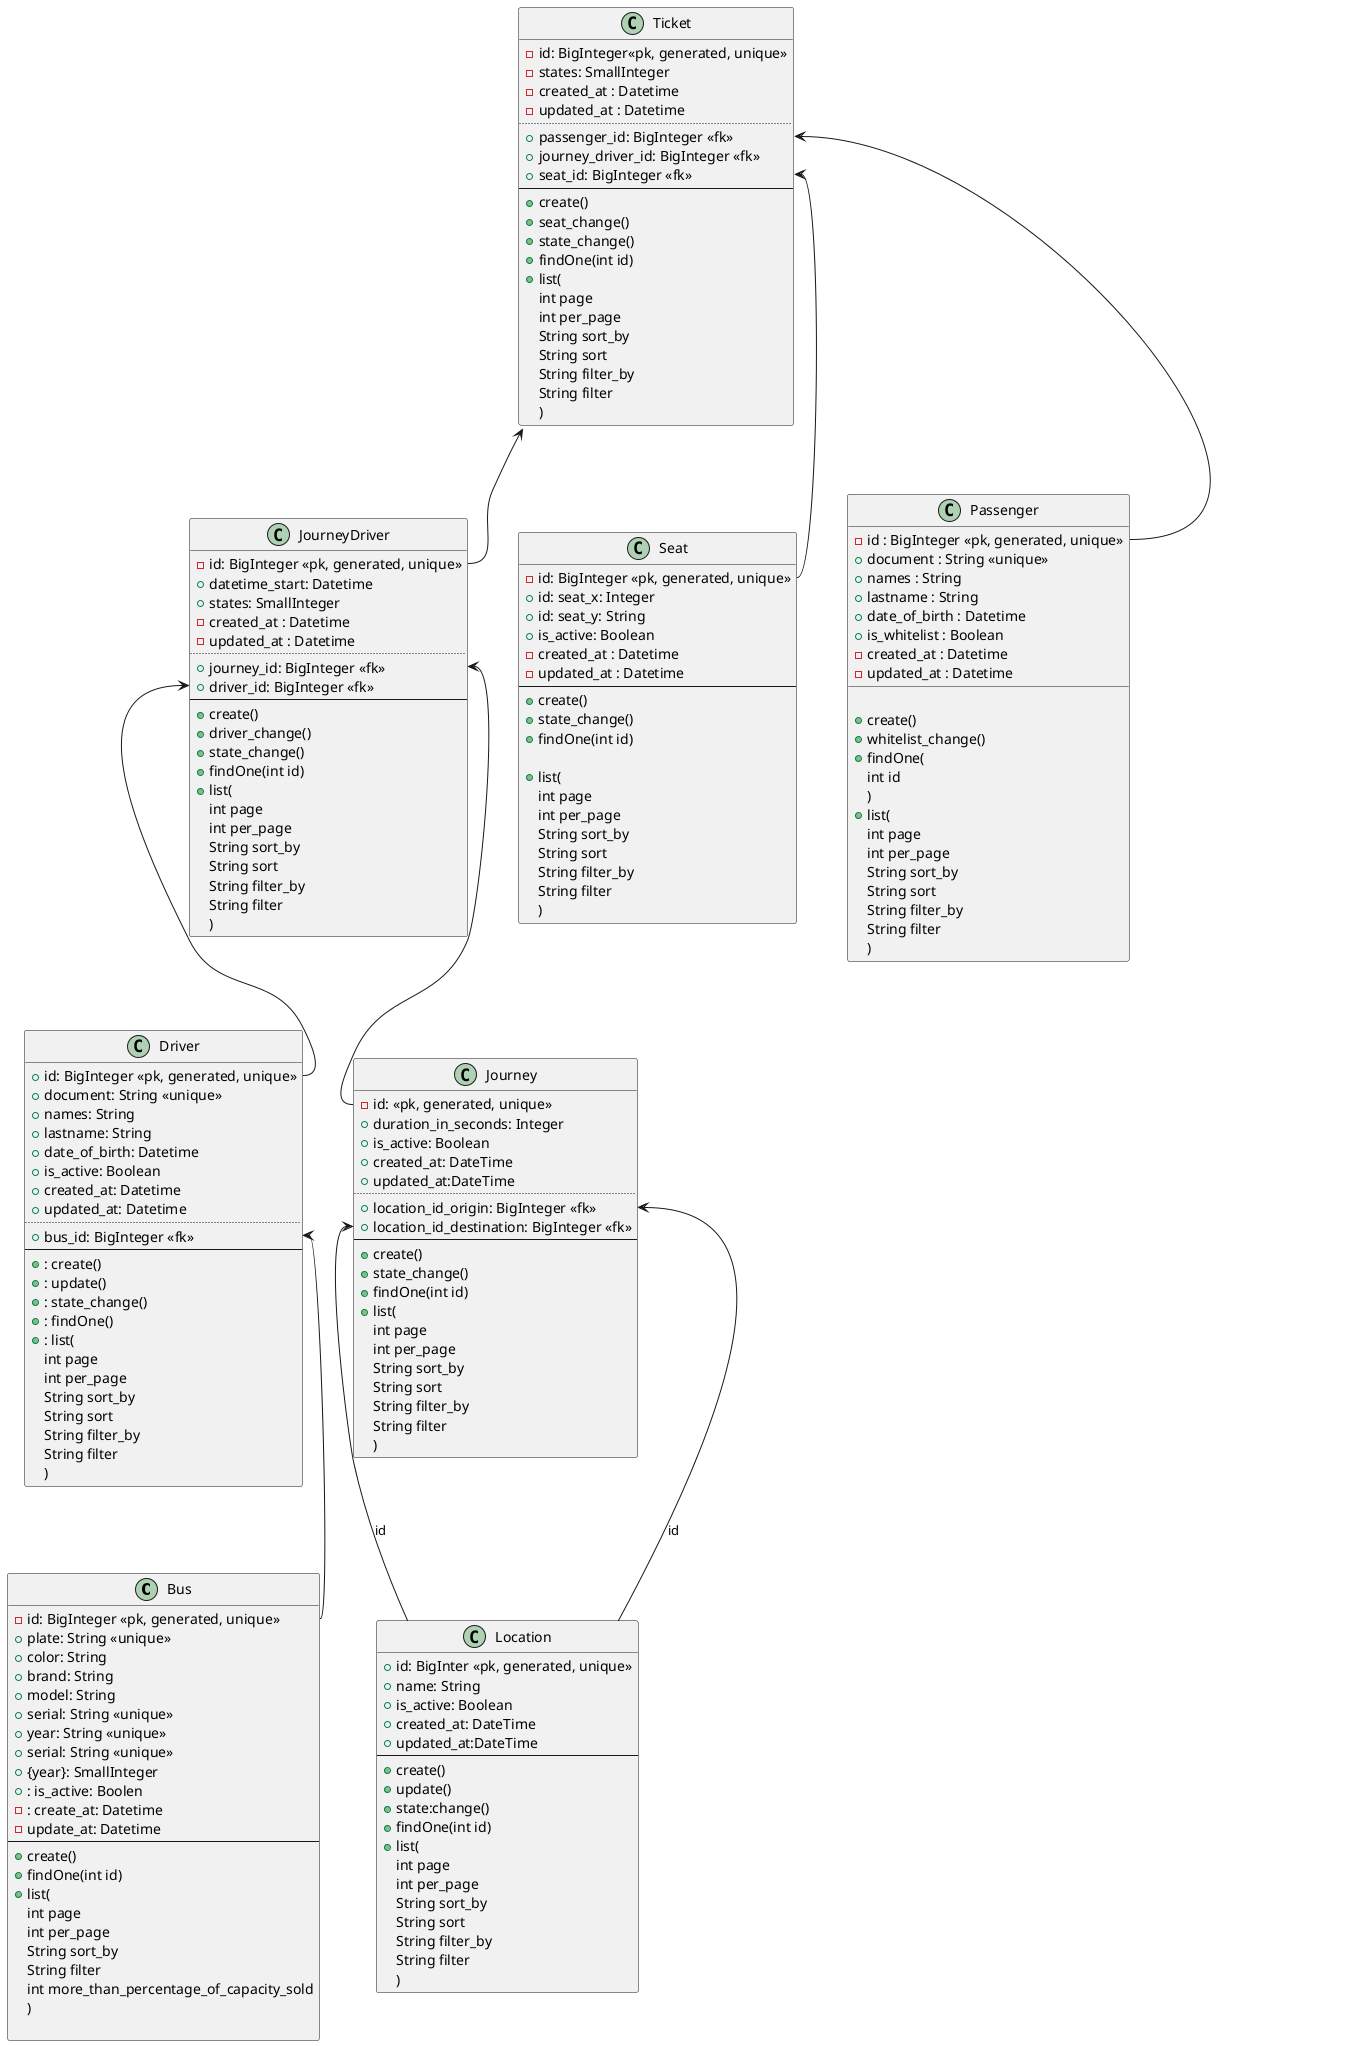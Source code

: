 @startuml agencia_viajes

class Bus {
    -{field} id: BigInteger << pk, generated, unique >>
    +{field} plate: String <<unique>>
    +{field} color: String
    +{field} brand: String
    +{field} model: String
    +{field} serial: String <<unique>>
    +{field} year: String <<unique>>
    +{field} serial: String <<unique>>
    +{year}: SmallInteger
    +{field}: is_active: Boolen
    -{field}: create_at: Datetime
    -{field} update_at: Datetime
    --
    + {method} create()
    + {method} findOne(int id)
    + {method} list(
    int page 
    int per_page
    String sort_by
    String filter
    int more_than_percentage_of_capacity_sold
    )

}

class Driver{
    +{field} id: BigInteger <<pk, generated, unique>>
    +{field} document: String <<unique>>
    +{field} names: String
    +{field} lastname: String
    +{field} date_of_birth: Datetime
    +{field} is_active: Boolean
    +{field} created_at: Datetime
    +{field} updated_at: Datetime
    ..
    +{field} bus_id: BigInteger <<fk>>
    --
    +{method}: create()
    +{method}: update()
    +{method}: state_change()
    +{method}: findOne()
    +{method}: list(
    int page 
    int per_page 
    String sort_by 
    String sort 
    String filter_by 
    String filter
    )
}

Driver::bus_id <-- Bus::id

class Passenger{
    -{field} id : BigInteger << pk, generated, unique >>
    +{field} document : String << unique >>
    +{field} names : String
    +{field} lastname : String
    +{field} date_of_birth : Datetime 
    +{field} is_whitelist : Boolean 
    -{field} created_at : Datetime 
    -{field} updated_at : Datetime 
    __

    +{method} create()
    +{method} whitelist_change()
    +{method} findOne(
        int id
    )
    +{method} list(
        int page
        int per_page
        String sort_by
        String sort
        String filter_by
        String filter
    )
}

class Location{
    +{field} id: BigInter <<pk, generated, unique>>
    +{field} name: String
    +{field} is_active: Boolean
    +{field} created_at: DateTime
    +{field} updated_at:DateTime
    --
    +{method} create()
    +{method} update()
    +{method} state:change()
    +{method} findOne(int id)
    +{method} list(
        int page
        int per_page
        String sort_by
        String sort
        String filter_by
        String filter
    )
}

class Journey{
    -{field} id: <<pk, generated, unique>>
    +{field} duration_in_seconds: Integer
    +{field} is_active: Boolean
    +{field} created_at: DateTime
    +{field} updated_at:DateTime
    ..
    +{field} location_id_origin: BigInteger <<fk>>
    +{field} location_id_destination: BigInteger <<fk>>
    --
    +{method} create()
    +{method} state_change()
    +{method} findOne(int id)
    +{method} list(
        int page
        int per_page
        String sort_by
        String sort
        String filter_by
        String filter
    )
}
Journey::location_id_origin <-- Location:id
Journey::location_id_destination <-- Location:id


class JourneyDriver{
    -{field} id: BigInteger <<pk, generated, unique>>
    +{field} datetime_start: Datetime
    +{field} states: SmallInteger
    -{field} created_at : Datetime 
    -{field} updated_at : Datetime
    ..
    +{field} journey_id: BigInteger <<fk>>
    +{field} driver_id: BigInteger <<fk>>
    --
    +{method} create()
    +{method} driver_change()
    +{method} state_change()
    +{method} findOne(int id)
    +{method} list(
        int page
        int per_page
        String sort_by
        String sort
        String filter_by
        String filter
    )
}
JourneyDriver::journey_id <-- Journey::id
JourneyDriver::driver_id <-- Driver::id

class Seat{
    -{field} id: BigInteger <<pk, generated, unique>>
    +{field} id: seat_x: Integer
    +{field} id: seat_y: String
    +{field} is_active: Boolean
    -{field} created_at : Datetime 
    -{field} updated_at : Datetime
    --
    +{method} create()
    +{method} state_change()
    +{method} findOne(int id)

    +{method} list(
        int page
        int per_page
        String sort_by
        String sort
        String filter_by
        String filter
    )
}

class Ticket{
    -{field} id: BigInteger<<pk, generated, unique>>
    -{field} states: SmallInteger
    -{field} created_at : Datetime 
    -{field} updated_at : Datetime
    ..
    +{field} passenger_id: BigInteger <<fk>>
    +{field} journey_driver_id: BigInteger <<fk>>
    +{field} seat_id: BigInteger <<fk>>
    --
    +{method} create()
    +{method} seat_change()
    +{method} state_change()
    +{method} findOne(int id)
    +{method} list(
        int page
        int per_page
        String sort_by
        String sort
        String filter_by
        String filter
    )  
}
Ticket::passenger_id<-- Passenger::id
Ticket::journey_driver_id_id<-- JourneyDriver::id
Ticket::seat_id<-- Seat::id

@enduml

